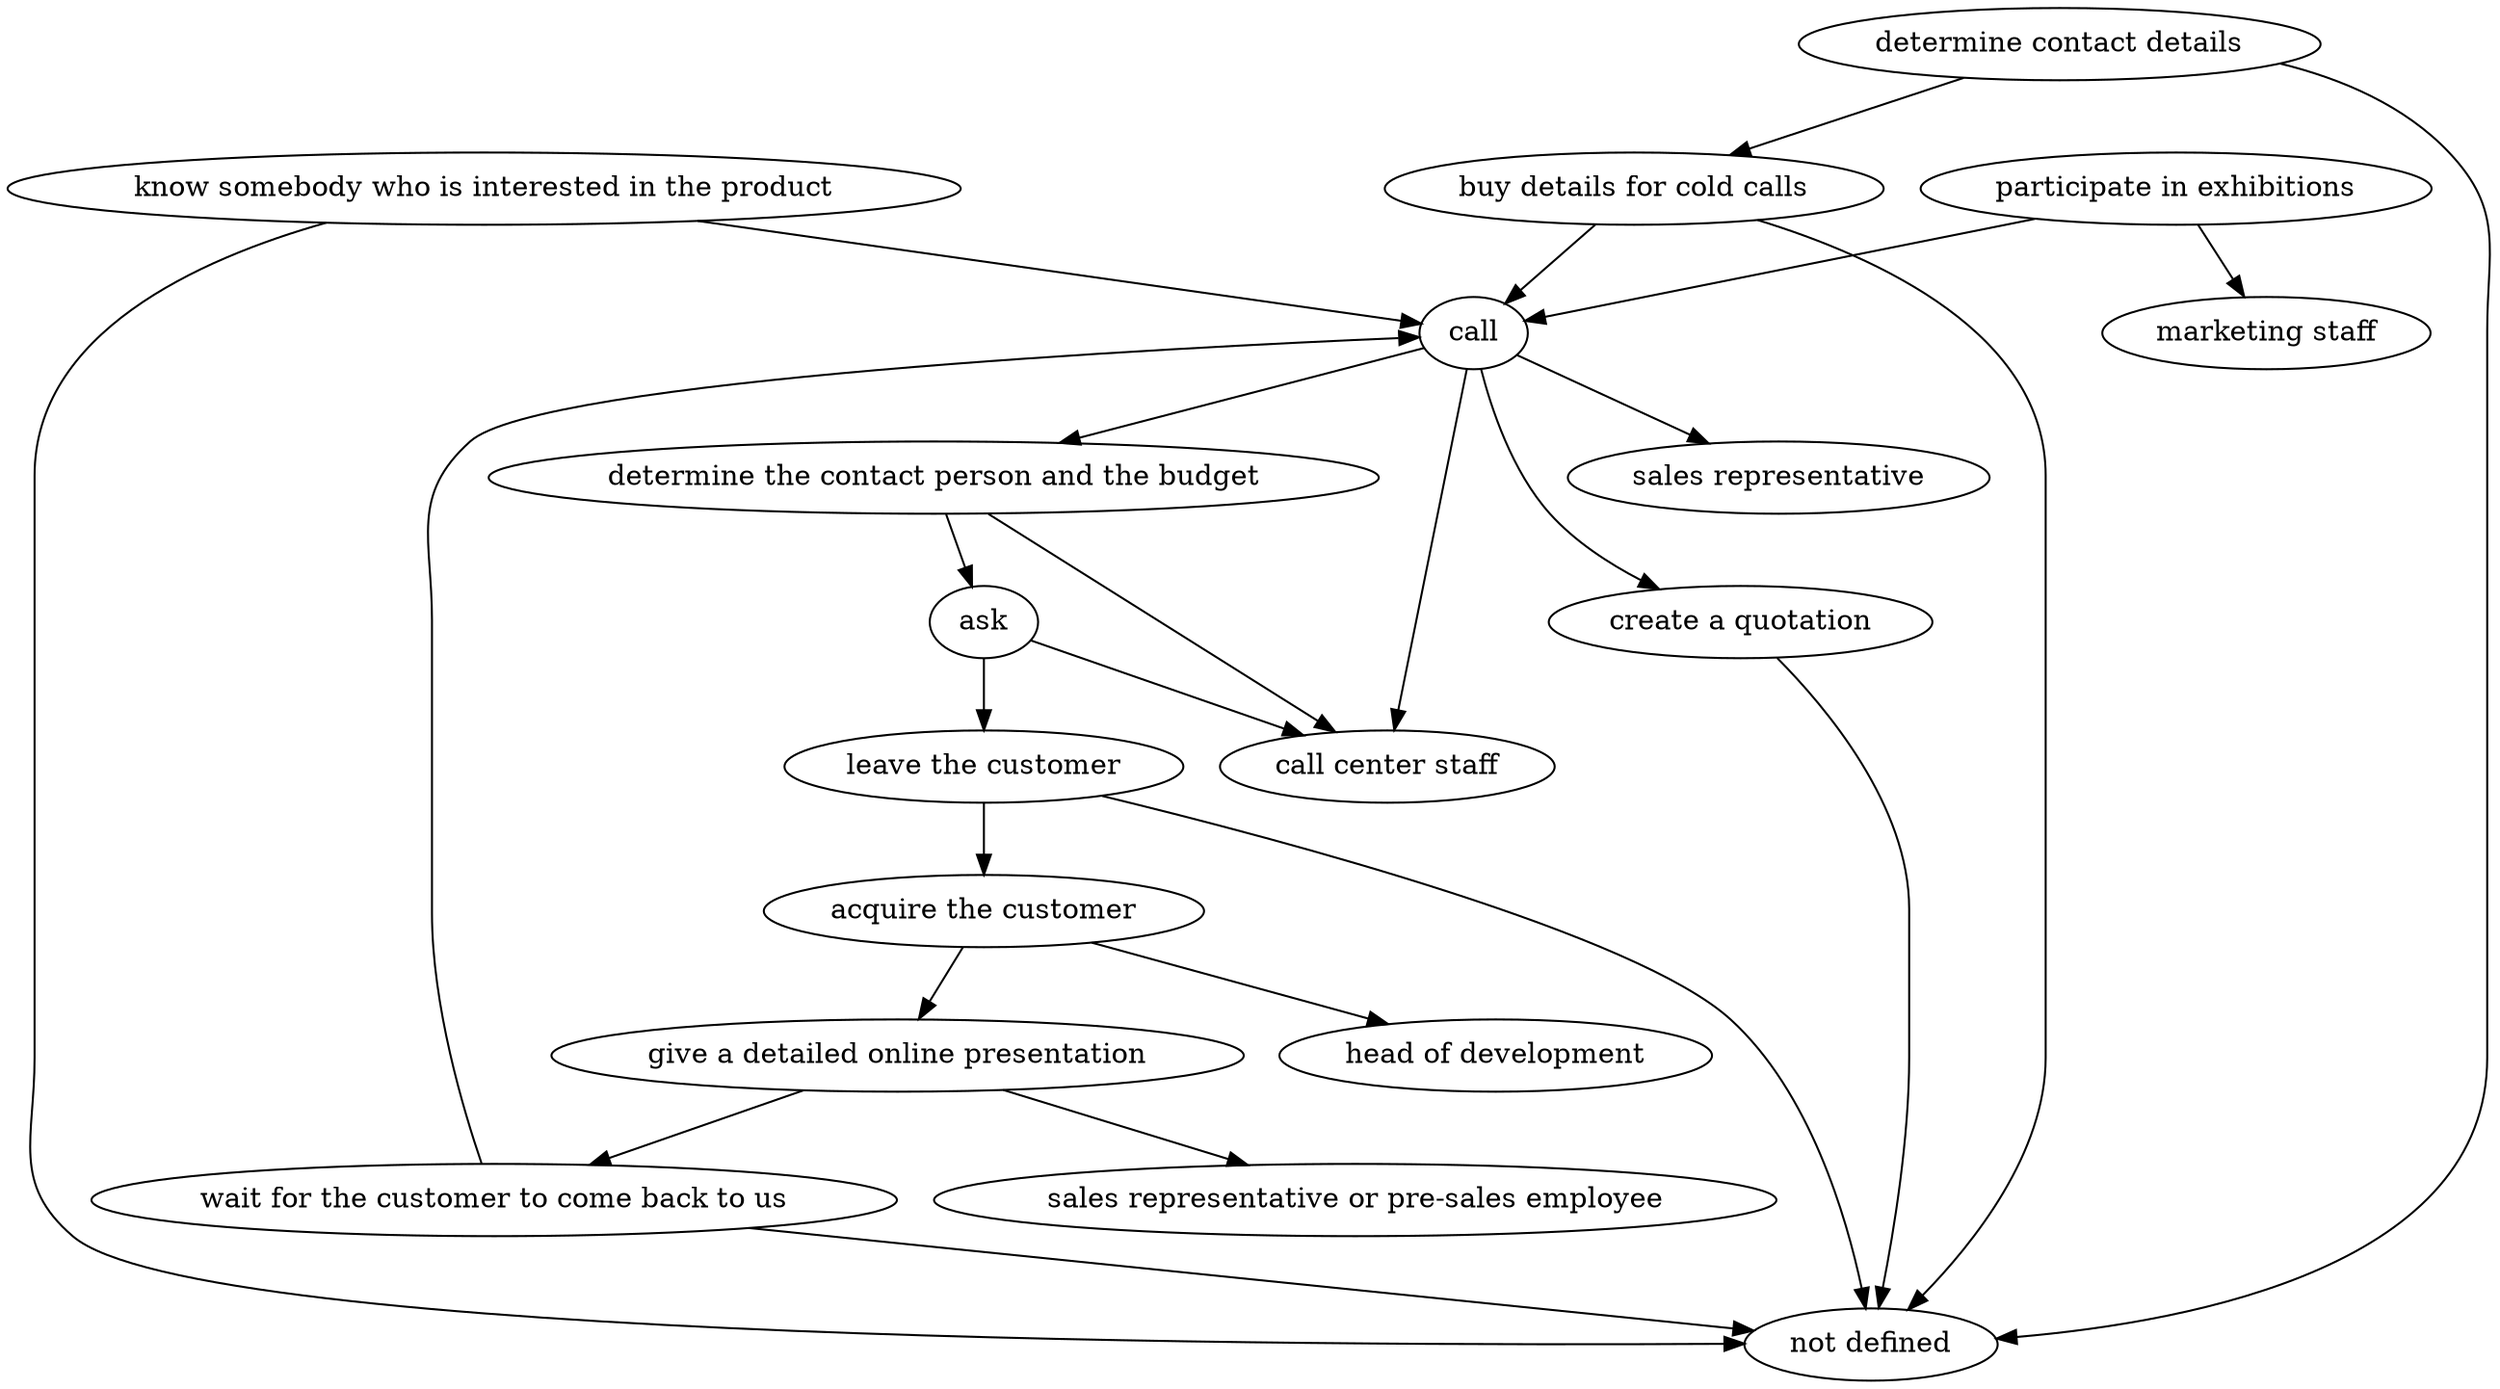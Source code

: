 strict digraph "doc-6.4" {
	graph [name="doc-6.4"];
	"determine contact details"	[attrs="{'type': 'Activity', 'label': 'determine contact details'}"];
	"buy details for cold calls"	[attrs="{'type': 'Activity', 'label': 'buy details for cold calls'}"];
	"determine contact details" -> "buy details for cold calls"	[attrs="{'type': 'flow', 'label': 'flow'}"];
	"not defined"	[attrs="{'type': 'Actor', 'label': 'not defined'}"];
	"determine contact details" -> "not defined"	[attrs="{'type': 'actor performer', 'label': 'actor performer'}"];
	call	[attrs="{'type': 'Activity', 'label': 'call'}"];
	"buy details for cold calls" -> call	[attrs="{'type': 'flow', 'label': 'flow'}"];
	"buy details for cold calls" -> "not defined"	[attrs="{'type': 'actor performer', 'label': 'actor performer'}"];
	"participate in exhibitions"	[attrs="{'type': 'Activity', 'label': 'participate in exhibitions'}"];
	"participate in exhibitions" -> call	[attrs="{'type': 'flow', 'label': 'flow'}"];
	"marketing staff"	[attrs="{'type': 'Actor', 'label': 'marketing staff'}"];
	"participate in exhibitions" -> "marketing staff"	[attrs="{'type': 'actor performer', 'label': 'actor performer'}"];
	"know somebody who is interested in the product"	[attrs="{'type': 'Activity', 'label': 'know somebody who is interested in the product'}"];
	"know somebody who is interested in the product" -> call	[attrs="{'type': 'flow', 'label': 'flow'}"];
	"know somebody who is interested in the product" -> "not defined"	[attrs="{'type': 'actor performer', 'label': 'actor performer'}"];
	"determine the contact person and the budget"	[attrs="{'type': 'Activity', 'label': 'determine the contact person and the budget'}"];
	call -> "determine the contact person and the budget"	[attrs="{'type': 'flow', 'label': 'flow'}"];
	"create a quotation"	[attrs="{'type': 'Activity', 'label': 'create a quotation'}"];
	call -> "create a quotation"	[attrs="{'type': 'flow', 'label': 'flow'}"];
	"call center staff"	[attrs="{'type': 'Actor', 'label': 'call center staff'}"];
	call -> "call center staff"	[attrs="{'type': 'actor performer', 'label': 'actor performer'}"];
	"sales representative"	[attrs="{'type': 'Actor', 'label': 'sales representative'}"];
	call -> "sales representative"	[attrs="{'type': 'actor performer', 'label': 'actor performer'}"];
	ask	[attrs="{'type': 'Activity', 'label': 'ask'}"];
	"determine the contact person and the budget" -> ask	[attrs="{'type': 'flow', 'label': 'flow'}"];
	"determine the contact person and the budget" -> "call center staff"	[attrs="{'type': 'actor performer', 'label': 'actor performer'}"];
	"leave the customer"	[attrs="{'type': 'Activity', 'label': 'leave the customer'}"];
	ask -> "leave the customer"	[attrs="{'type': 'flow', 'label': 'flow'}"];
	ask -> "call center staff"	[attrs="{'type': 'actor performer', 'label': 'actor performer'}"];
	"acquire the customer"	[attrs="{'type': 'Activity', 'label': 'acquire the customer'}"];
	"leave the customer" -> "acquire the customer"	[attrs="{'type': 'flow', 'label': 'flow'}"];
	"leave the customer" -> "not defined"	[attrs="{'type': 'actor performer', 'label': 'actor performer'}"];
	"give a detailed online presentation"	[attrs="{'type': 'Activity', 'label': 'give a detailed online presentation'}"];
	"acquire the customer" -> "give a detailed online presentation"	[attrs="{'type': 'flow', 'label': 'flow'}"];
	"head of development"	[attrs="{'type': 'Actor', 'label': 'head of development'}"];
	"acquire the customer" -> "head of development"	[attrs="{'type': 'actor performer', 'label': 'actor performer'}"];
	"wait for the customer to come back to us"	[attrs="{'type': 'Activity', 'label': 'wait for the customer to come back to us'}"];
	"give a detailed online presentation" -> "wait for the customer to come back to us"	[attrs="{'type': 'flow', 'label': 'flow'}"];
	"sales representative or pre-sales employee"	[attrs="{'type': 'Actor', 'label': 'sales representative or pre-sales employee'}"];
	"give a detailed online presentation" -> "sales representative or pre-sales employee"	[attrs="{'type': 'actor performer', 'label': 'actor performer'}"];
	"wait for the customer to come back to us" -> call	[attrs="{'type': 'flow', 'label': 'flow'}"];
	"wait for the customer to come back to us" -> "not defined"	[attrs="{'type': 'actor performer', 'label': 'actor performer'}"];
	"create a quotation" -> "not defined"	[attrs="{'type': 'actor performer', 'label': 'actor performer'}"];
}
